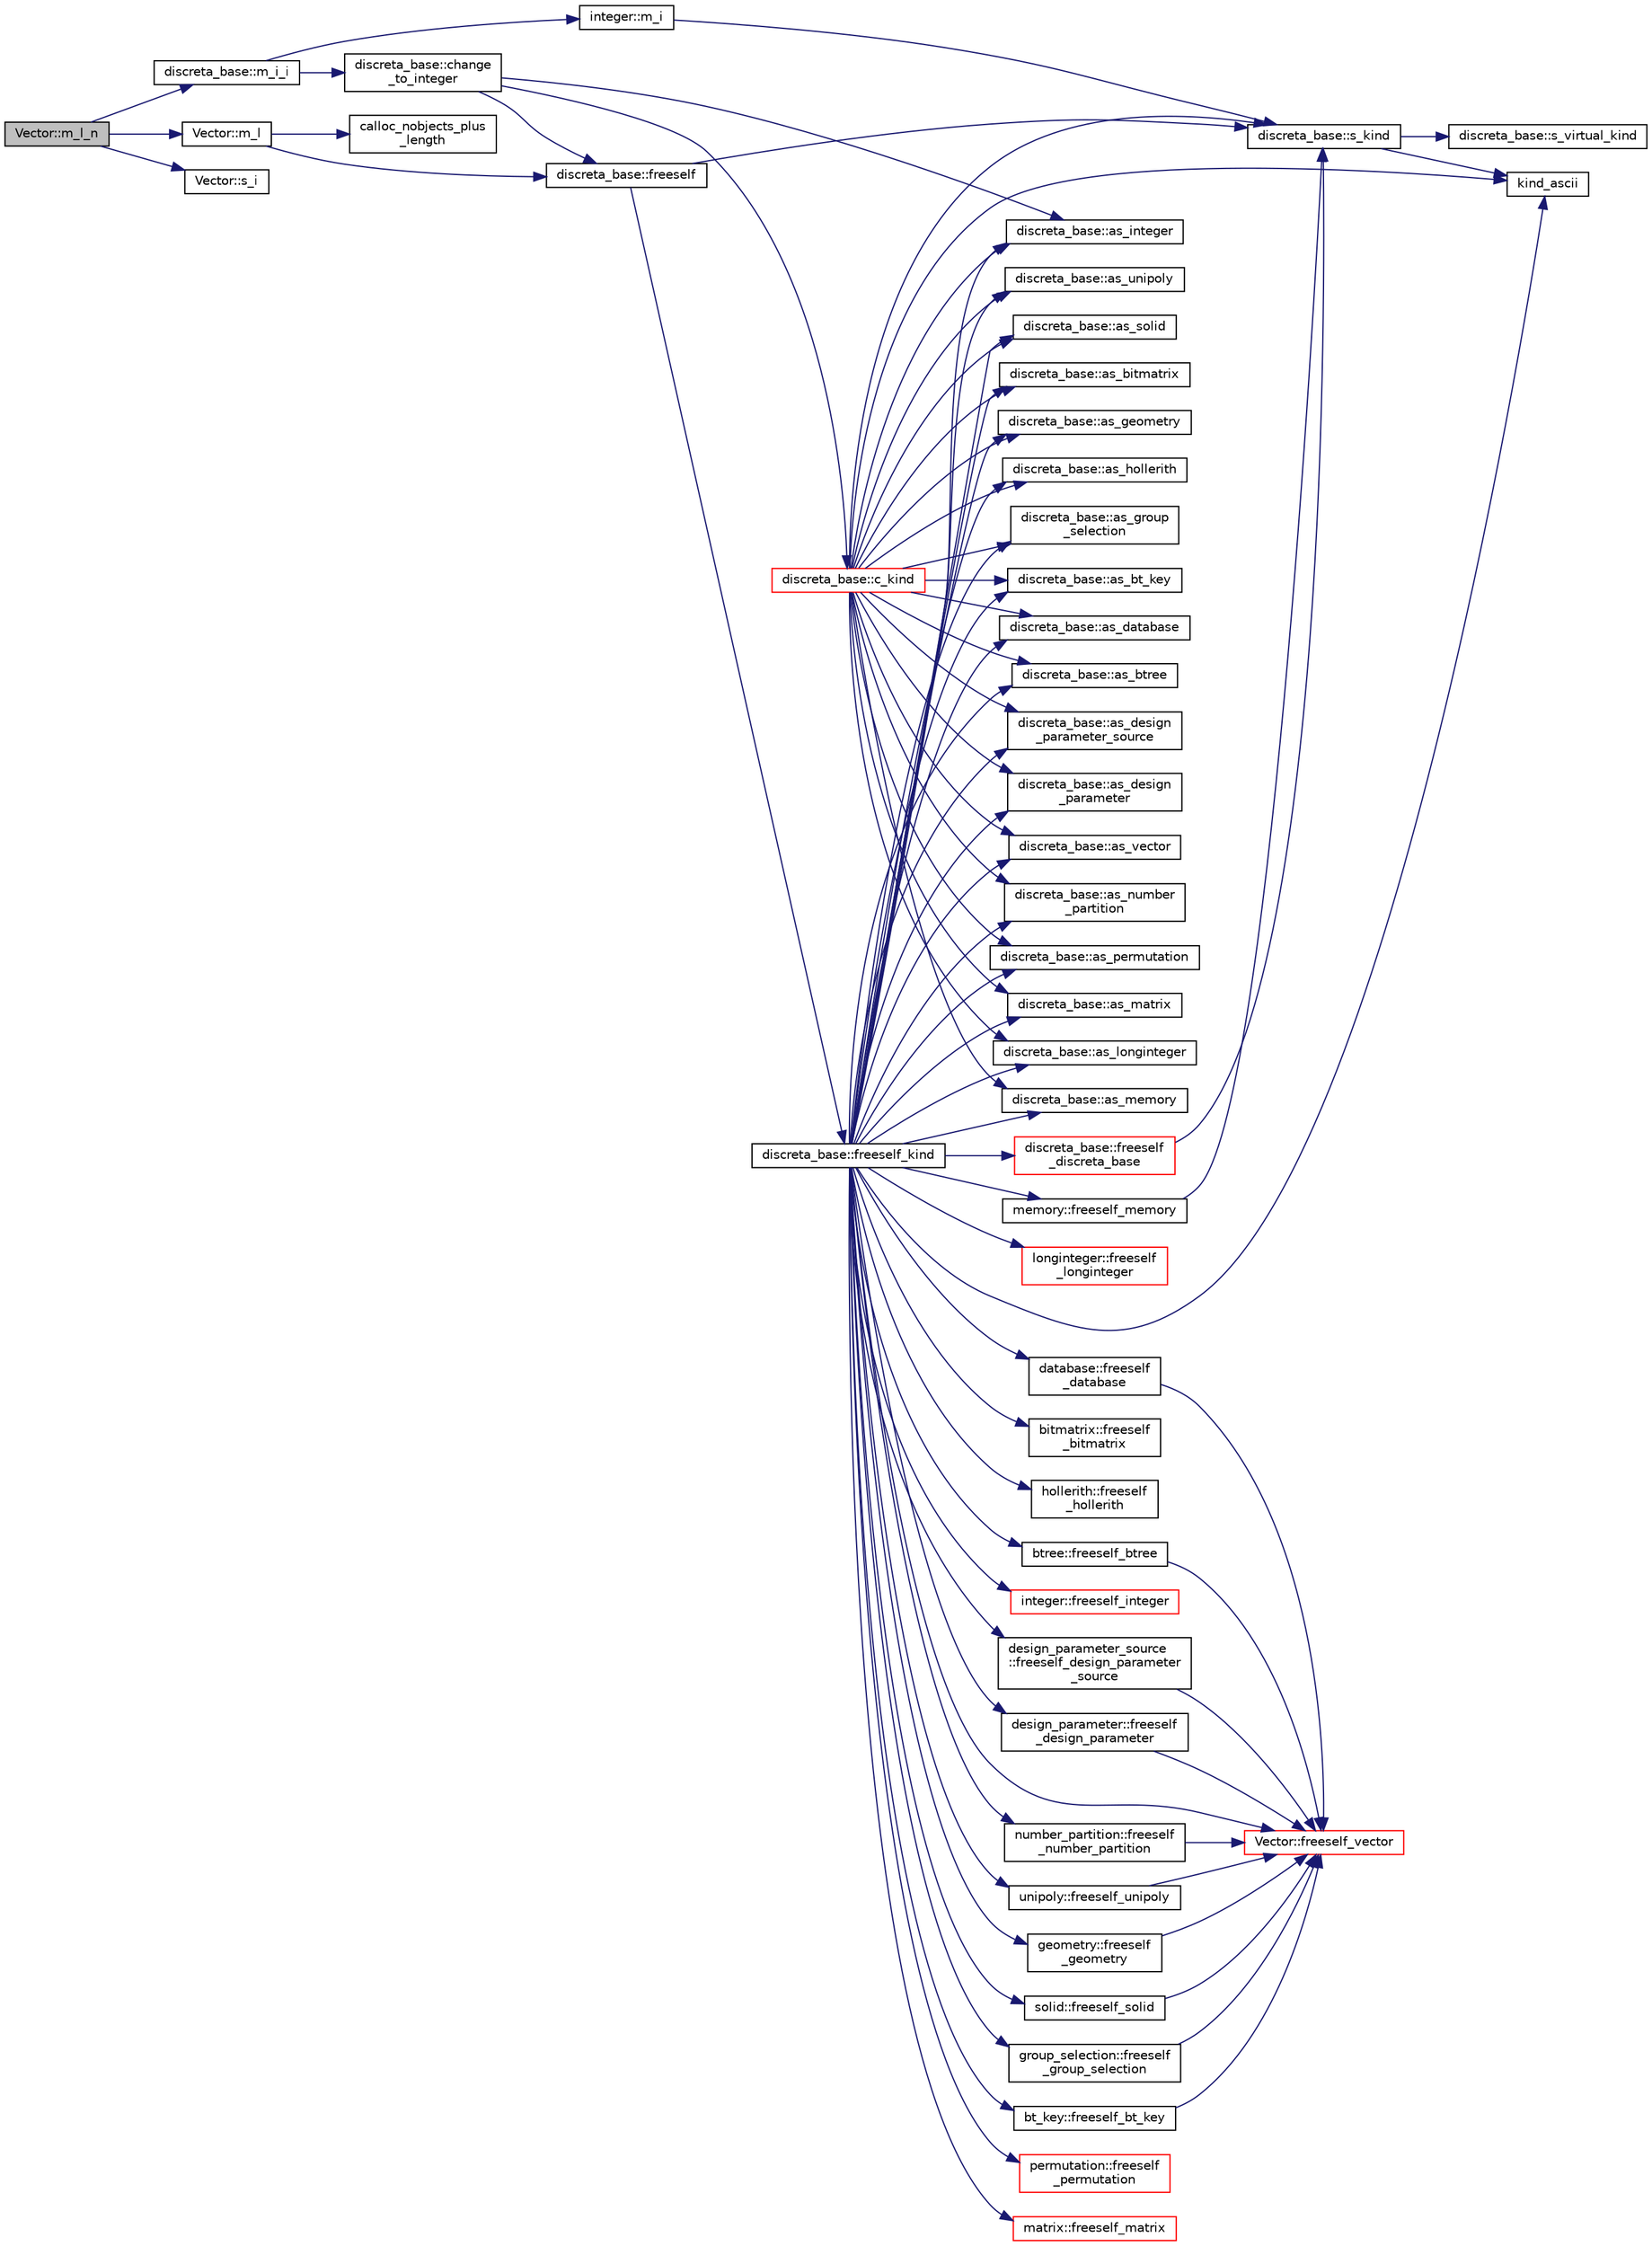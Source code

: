 digraph "Vector::m_l_n"
{
  edge [fontname="Helvetica",fontsize="10",labelfontname="Helvetica",labelfontsize="10"];
  node [fontname="Helvetica",fontsize="10",shape=record];
  rankdir="LR";
  Node3011 [label="Vector::m_l_n",height=0.2,width=0.4,color="black", fillcolor="grey75", style="filled", fontcolor="black"];
  Node3011 -> Node3012 [color="midnightblue",fontsize="10",style="solid",fontname="Helvetica"];
  Node3012 [label="Vector::m_l",height=0.2,width=0.4,color="black", fillcolor="white", style="filled",URL="$d5/db2/class_vector.html#a00f5520c2a6b4f5282a1a8bcf8ea74eb"];
  Node3012 -> Node3013 [color="midnightblue",fontsize="10",style="solid",fontname="Helvetica"];
  Node3013 [label="discreta_base::freeself",height=0.2,width=0.4,color="black", fillcolor="white", style="filled",URL="$d7/d71/classdiscreta__base.html#a9a3c9501a562293b5667c11b9174d6e5"];
  Node3013 -> Node3014 [color="midnightblue",fontsize="10",style="solid",fontname="Helvetica"];
  Node3014 [label="discreta_base::freeself_kind",height=0.2,width=0.4,color="black", fillcolor="white", style="filled",URL="$d7/d71/classdiscreta__base.html#a63a23ada2165b3838fab719ed458cec8"];
  Node3014 -> Node3015 [color="midnightblue",fontsize="10",style="solid",fontname="Helvetica"];
  Node3015 [label="discreta_base::freeself\l_discreta_base",height=0.2,width=0.4,color="red", fillcolor="white", style="filled",URL="$d7/d71/classdiscreta__base.html#a8b1ec2cee4566034441e066dc2c027db"];
  Node3015 -> Node3016 [color="midnightblue",fontsize="10",style="solid",fontname="Helvetica"];
  Node3016 [label="discreta_base::s_kind",height=0.2,width=0.4,color="black", fillcolor="white", style="filled",URL="$d7/d71/classdiscreta__base.html#a8a830025c74adbbc3362418a7c2ba157"];
  Node3016 -> Node3017 [color="midnightblue",fontsize="10",style="solid",fontname="Helvetica"];
  Node3017 [label="discreta_base::s_virtual_kind",height=0.2,width=0.4,color="black", fillcolor="white", style="filled",URL="$d7/d71/classdiscreta__base.html#a52778a6d6943a468be083d0785d418fb"];
  Node3016 -> Node3018 [color="midnightblue",fontsize="10",style="solid",fontname="Helvetica"];
  Node3018 [label="kind_ascii",height=0.2,width=0.4,color="black", fillcolor="white", style="filled",URL="$d9/d60/discreta_8h.html#ad0ce825a9f29bc6cec27e1b64cfe27bf"];
  Node3014 -> Node3022 [color="midnightblue",fontsize="10",style="solid",fontname="Helvetica"];
  Node3022 [label="discreta_base::as_integer",height=0.2,width=0.4,color="black", fillcolor="white", style="filled",URL="$d7/d71/classdiscreta__base.html#a00d7691eaf874fd283d942692fe8dd26"];
  Node3014 -> Node3023 [color="midnightblue",fontsize="10",style="solid",fontname="Helvetica"];
  Node3023 [label="integer::freeself_integer",height=0.2,width=0.4,color="red", fillcolor="white", style="filled",URL="$d0/de5/classinteger.html#a02eb557612c9db1820dd75a77151edc0"];
  Node3014 -> Node3024 [color="midnightblue",fontsize="10",style="solid",fontname="Helvetica"];
  Node3024 [label="discreta_base::as_vector",height=0.2,width=0.4,color="black", fillcolor="white", style="filled",URL="$d7/d71/classdiscreta__base.html#a7bdd6cae39c380b128ee9e17e42cf020"];
  Node3014 -> Node3025 [color="midnightblue",fontsize="10",style="solid",fontname="Helvetica"];
  Node3025 [label="Vector::freeself_vector",height=0.2,width=0.4,color="red", fillcolor="white", style="filled",URL="$d5/db2/class_vector.html#ad55c58937ca8fb342247a2c0fb572d20"];
  Node3014 -> Node3027 [color="midnightblue",fontsize="10",style="solid",fontname="Helvetica"];
  Node3027 [label="discreta_base::as_number\l_partition",height=0.2,width=0.4,color="black", fillcolor="white", style="filled",URL="$d7/d71/classdiscreta__base.html#a307aa09de0e925d46697707968ffab00"];
  Node3014 -> Node3028 [color="midnightblue",fontsize="10",style="solid",fontname="Helvetica"];
  Node3028 [label="number_partition::freeself\l_number_partition",height=0.2,width=0.4,color="black", fillcolor="white", style="filled",URL="$df/d50/classnumber__partition.html#aa74111c1c8cd218b654e7b7c1ca42eb5"];
  Node3028 -> Node3025 [color="midnightblue",fontsize="10",style="solid",fontname="Helvetica"];
  Node3014 -> Node3029 [color="midnightblue",fontsize="10",style="solid",fontname="Helvetica"];
  Node3029 [label="discreta_base::as_permutation",height=0.2,width=0.4,color="black", fillcolor="white", style="filled",URL="$d7/d71/classdiscreta__base.html#aa4e72f36a82984239b12ae831e131098"];
  Node3014 -> Node3030 [color="midnightblue",fontsize="10",style="solid",fontname="Helvetica"];
  Node3030 [label="permutation::freeself\l_permutation",height=0.2,width=0.4,color="red", fillcolor="white", style="filled",URL="$d0/d08/classpermutation.html#a1f86343fa765d71c976d79e5ce372c12"];
  Node3014 -> Node3031 [color="midnightblue",fontsize="10",style="solid",fontname="Helvetica"];
  Node3031 [label="discreta_base::as_matrix",height=0.2,width=0.4,color="black", fillcolor="white", style="filled",URL="$d7/d71/classdiscreta__base.html#ae4d7f56d917a4707b838fbffde6467ff"];
  Node3014 -> Node3032 [color="midnightblue",fontsize="10",style="solid",fontname="Helvetica"];
  Node3032 [label="matrix::freeself_matrix",height=0.2,width=0.4,color="red", fillcolor="white", style="filled",URL="$d1/d8d/classmatrix.html#ab47d61820499f35c15bf82fb6a3b9bd1"];
  Node3014 -> Node3034 [color="midnightblue",fontsize="10",style="solid",fontname="Helvetica"];
  Node3034 [label="discreta_base::as_longinteger",height=0.2,width=0.4,color="black", fillcolor="white", style="filled",URL="$d7/d71/classdiscreta__base.html#a20a094639eb711b10c8694c51937f7cd"];
  Node3014 -> Node3035 [color="midnightblue",fontsize="10",style="solid",fontname="Helvetica"];
  Node3035 [label="longinteger::freeself\l_longinteger",height=0.2,width=0.4,color="red", fillcolor="white", style="filled",URL="$d3/d71/classlonginteger.html#a82006f4b7c6bf897de0387497e16c219"];
  Node3014 -> Node3037 [color="midnightblue",fontsize="10",style="solid",fontname="Helvetica"];
  Node3037 [label="discreta_base::as_memory",height=0.2,width=0.4,color="black", fillcolor="white", style="filled",URL="$d7/d71/classdiscreta__base.html#ad94b2d7dce0cd4fa22db57f6e79c4bd2"];
  Node3014 -> Node3038 [color="midnightblue",fontsize="10",style="solid",fontname="Helvetica"];
  Node3038 [label="memory::freeself_memory",height=0.2,width=0.4,color="black", fillcolor="white", style="filled",URL="$d8/d99/classmemory.html#a19366f9105d79a0e818cc19255d7ef4f"];
  Node3038 -> Node3016 [color="midnightblue",fontsize="10",style="solid",fontname="Helvetica"];
  Node3014 -> Node3039 [color="midnightblue",fontsize="10",style="solid",fontname="Helvetica"];
  Node3039 [label="discreta_base::as_unipoly",height=0.2,width=0.4,color="black", fillcolor="white", style="filled",URL="$d7/d71/classdiscreta__base.html#ad50d8027f039fe5c2478cddb243adc9d"];
  Node3014 -> Node3040 [color="midnightblue",fontsize="10",style="solid",fontname="Helvetica"];
  Node3040 [label="unipoly::freeself_unipoly",height=0.2,width=0.4,color="black", fillcolor="white", style="filled",URL="$d1/d89/classunipoly.html#aad315db6c6adb555a0c63877aab7d27e"];
  Node3040 -> Node3025 [color="midnightblue",fontsize="10",style="solid",fontname="Helvetica"];
  Node3014 -> Node3041 [color="midnightblue",fontsize="10",style="solid",fontname="Helvetica"];
  Node3041 [label="discreta_base::as_solid",height=0.2,width=0.4,color="black", fillcolor="white", style="filled",URL="$d7/d71/classdiscreta__base.html#a1fc5f2b85ec97ab0a69dd64903c970a5"];
  Node3014 -> Node3042 [color="midnightblue",fontsize="10",style="solid",fontname="Helvetica"];
  Node3042 [label="solid::freeself_solid",height=0.2,width=0.4,color="black", fillcolor="white", style="filled",URL="$d8/def/classsolid.html#a84c2f0abd7b24b1cf2ccefa9c99567fe"];
  Node3042 -> Node3025 [color="midnightblue",fontsize="10",style="solid",fontname="Helvetica"];
  Node3014 -> Node3043 [color="midnightblue",fontsize="10",style="solid",fontname="Helvetica"];
  Node3043 [label="discreta_base::as_bitmatrix",height=0.2,width=0.4,color="black", fillcolor="white", style="filled",URL="$d7/d71/classdiscreta__base.html#a071ad54ea8ef6c9d1d15f532e5a76df6"];
  Node3014 -> Node3044 [color="midnightblue",fontsize="10",style="solid",fontname="Helvetica"];
  Node3044 [label="bitmatrix::freeself\l_bitmatrix",height=0.2,width=0.4,color="black", fillcolor="white", style="filled",URL="$de/dc8/classbitmatrix.html#a4b84eed56a244df63819eae6b7ba1eff"];
  Node3014 -> Node3045 [color="midnightblue",fontsize="10",style="solid",fontname="Helvetica"];
  Node3045 [label="discreta_base::as_geometry",height=0.2,width=0.4,color="black", fillcolor="white", style="filled",URL="$d7/d71/classdiscreta__base.html#a38fc7b4cdd830703e9d87354b79bc5c8"];
  Node3014 -> Node3046 [color="midnightblue",fontsize="10",style="solid",fontname="Helvetica"];
  Node3046 [label="geometry::freeself\l_geometry",height=0.2,width=0.4,color="black", fillcolor="white", style="filled",URL="$da/d44/classgeometry.html#a504b1b52d24b4ae00d9fd0b7838b57e6"];
  Node3046 -> Node3025 [color="midnightblue",fontsize="10",style="solid",fontname="Helvetica"];
  Node3014 -> Node3047 [color="midnightblue",fontsize="10",style="solid",fontname="Helvetica"];
  Node3047 [label="discreta_base::as_hollerith",height=0.2,width=0.4,color="black", fillcolor="white", style="filled",URL="$d7/d71/classdiscreta__base.html#a3e66f82711f314710107e2f29e589690"];
  Node3014 -> Node3048 [color="midnightblue",fontsize="10",style="solid",fontname="Helvetica"];
  Node3048 [label="hollerith::freeself\l_hollerith",height=0.2,width=0.4,color="black", fillcolor="white", style="filled",URL="$d8/d99/classhollerith.html#a240d1b30780c9e09323d0b3ad5e2d1f7"];
  Node3014 -> Node3049 [color="midnightblue",fontsize="10",style="solid",fontname="Helvetica"];
  Node3049 [label="discreta_base::as_group\l_selection",height=0.2,width=0.4,color="black", fillcolor="white", style="filled",URL="$d7/d71/classdiscreta__base.html#aae1bac4883c567718bef9fb610abbdc8"];
  Node3014 -> Node3050 [color="midnightblue",fontsize="10",style="solid",fontname="Helvetica"];
  Node3050 [label="group_selection::freeself\l_group_selection",height=0.2,width=0.4,color="black", fillcolor="white", style="filled",URL="$d6/db0/classgroup__selection.html#a778b1a466858bf7f90516eeba1795798"];
  Node3050 -> Node3025 [color="midnightblue",fontsize="10",style="solid",fontname="Helvetica"];
  Node3014 -> Node3051 [color="midnightblue",fontsize="10",style="solid",fontname="Helvetica"];
  Node3051 [label="discreta_base::as_bt_key",height=0.2,width=0.4,color="black", fillcolor="white", style="filled",URL="$d7/d71/classdiscreta__base.html#a2734c6e08dca17cf6588bd5064ec1b9f"];
  Node3014 -> Node3052 [color="midnightblue",fontsize="10",style="solid",fontname="Helvetica"];
  Node3052 [label="bt_key::freeself_bt_key",height=0.2,width=0.4,color="black", fillcolor="white", style="filled",URL="$d1/de5/classbt__key.html#aad1f5a9b943d3ae072f1d09a9bb126c6"];
  Node3052 -> Node3025 [color="midnightblue",fontsize="10",style="solid",fontname="Helvetica"];
  Node3014 -> Node3053 [color="midnightblue",fontsize="10",style="solid",fontname="Helvetica"];
  Node3053 [label="discreta_base::as_database",height=0.2,width=0.4,color="black", fillcolor="white", style="filled",URL="$d7/d71/classdiscreta__base.html#ab055d39d58210a2b03ba3d33703b09a9"];
  Node3014 -> Node3054 [color="midnightblue",fontsize="10",style="solid",fontname="Helvetica"];
  Node3054 [label="database::freeself\l_database",height=0.2,width=0.4,color="black", fillcolor="white", style="filled",URL="$db/d72/classdatabase.html#a4dc263211f9b364e4fa733c8cf53e066"];
  Node3054 -> Node3025 [color="midnightblue",fontsize="10",style="solid",fontname="Helvetica"];
  Node3014 -> Node3055 [color="midnightblue",fontsize="10",style="solid",fontname="Helvetica"];
  Node3055 [label="discreta_base::as_btree",height=0.2,width=0.4,color="black", fillcolor="white", style="filled",URL="$d7/d71/classdiscreta__base.html#a78e76674cef2ec113c17989c11288778"];
  Node3014 -> Node3056 [color="midnightblue",fontsize="10",style="solid",fontname="Helvetica"];
  Node3056 [label="btree::freeself_btree",height=0.2,width=0.4,color="black", fillcolor="white", style="filled",URL="$dd/db0/classbtree.html#af866a69c5f887781efdcd491d71f2c28"];
  Node3056 -> Node3025 [color="midnightblue",fontsize="10",style="solid",fontname="Helvetica"];
  Node3014 -> Node3057 [color="midnightblue",fontsize="10",style="solid",fontname="Helvetica"];
  Node3057 [label="discreta_base::as_design\l_parameter_source",height=0.2,width=0.4,color="black", fillcolor="white", style="filled",URL="$d7/d71/classdiscreta__base.html#a59cbf837c6582ded5bc586265d13d81a"];
  Node3014 -> Node3058 [color="midnightblue",fontsize="10",style="solid",fontname="Helvetica"];
  Node3058 [label="design_parameter_source\l::freeself_design_parameter\l_source",height=0.2,width=0.4,color="black", fillcolor="white", style="filled",URL="$df/d4b/classdesign__parameter__source.html#a61e751fbde5330ede70525d4953bbc79"];
  Node3058 -> Node3025 [color="midnightblue",fontsize="10",style="solid",fontname="Helvetica"];
  Node3014 -> Node3059 [color="midnightblue",fontsize="10",style="solid",fontname="Helvetica"];
  Node3059 [label="discreta_base::as_design\l_parameter",height=0.2,width=0.4,color="black", fillcolor="white", style="filled",URL="$d7/d71/classdiscreta__base.html#aab24ff38ea1c5471ab3de42e014d0f2a"];
  Node3014 -> Node3060 [color="midnightblue",fontsize="10",style="solid",fontname="Helvetica"];
  Node3060 [label="design_parameter::freeself\l_design_parameter",height=0.2,width=0.4,color="black", fillcolor="white", style="filled",URL="$da/d94/classdesign__parameter.html#a0e7274960527530080b673a9d9e53fed"];
  Node3060 -> Node3025 [color="midnightblue",fontsize="10",style="solid",fontname="Helvetica"];
  Node3014 -> Node3018 [color="midnightblue",fontsize="10",style="solid",fontname="Helvetica"];
  Node3013 -> Node3016 [color="midnightblue",fontsize="10",style="solid",fontname="Helvetica"];
  Node3012 -> Node3061 [color="midnightblue",fontsize="10",style="solid",fontname="Helvetica"];
  Node3061 [label="calloc_nobjects_plus\l_length",height=0.2,width=0.4,color="black", fillcolor="white", style="filled",URL="$d9/d60/discreta_8h.html#a71599d54c8c17dfa065a363f5cdd0aa4"];
  Node3011 -> Node3062 [color="midnightblue",fontsize="10",style="solid",fontname="Helvetica"];
  Node3062 [label="Vector::s_i",height=0.2,width=0.4,color="black", fillcolor="white", style="filled",URL="$d5/db2/class_vector.html#a1c4fe1752523df8119f70dd550244871"];
  Node3011 -> Node3063 [color="midnightblue",fontsize="10",style="solid",fontname="Helvetica"];
  Node3063 [label="discreta_base::m_i_i",height=0.2,width=0.4,color="black", fillcolor="white", style="filled",URL="$d7/d71/classdiscreta__base.html#aa231464a9d4bc233f66608021c9ad997"];
  Node3063 -> Node3064 [color="midnightblue",fontsize="10",style="solid",fontname="Helvetica"];
  Node3064 [label="discreta_base::change\l_to_integer",height=0.2,width=0.4,color="black", fillcolor="white", style="filled",URL="$d7/d71/classdiscreta__base.html#a58a5a5bd8f8e6f2dd7b4483b66dc7bb9"];
  Node3064 -> Node3013 [color="midnightblue",fontsize="10",style="solid",fontname="Helvetica"];
  Node3064 -> Node3065 [color="midnightblue",fontsize="10",style="solid",fontname="Helvetica"];
  Node3065 [label="discreta_base::c_kind",height=0.2,width=0.4,color="red", fillcolor="white", style="filled",URL="$d7/d71/classdiscreta__base.html#adc2ff61589c2d083688e7a43f333cb62"];
  Node3065 -> Node3022 [color="midnightblue",fontsize="10",style="solid",fontname="Helvetica"];
  Node3065 -> Node3024 [color="midnightblue",fontsize="10",style="solid",fontname="Helvetica"];
  Node3065 -> Node3027 [color="midnightblue",fontsize="10",style="solid",fontname="Helvetica"];
  Node3065 -> Node3029 [color="midnightblue",fontsize="10",style="solid",fontname="Helvetica"];
  Node3065 -> Node3031 [color="midnightblue",fontsize="10",style="solid",fontname="Helvetica"];
  Node3065 -> Node3034 [color="midnightblue",fontsize="10",style="solid",fontname="Helvetica"];
  Node3065 -> Node3037 [color="midnightblue",fontsize="10",style="solid",fontname="Helvetica"];
  Node3065 -> Node3039 [color="midnightblue",fontsize="10",style="solid",fontname="Helvetica"];
  Node3065 -> Node3041 [color="midnightblue",fontsize="10",style="solid",fontname="Helvetica"];
  Node3065 -> Node3043 [color="midnightblue",fontsize="10",style="solid",fontname="Helvetica"];
  Node3065 -> Node3045 [color="midnightblue",fontsize="10",style="solid",fontname="Helvetica"];
  Node3065 -> Node3047 [color="midnightblue",fontsize="10",style="solid",fontname="Helvetica"];
  Node3065 -> Node3049 [color="midnightblue",fontsize="10",style="solid",fontname="Helvetica"];
  Node3065 -> Node3051 [color="midnightblue",fontsize="10",style="solid",fontname="Helvetica"];
  Node3065 -> Node3053 [color="midnightblue",fontsize="10",style="solid",fontname="Helvetica"];
  Node3065 -> Node3055 [color="midnightblue",fontsize="10",style="solid",fontname="Helvetica"];
  Node3065 -> Node3057 [color="midnightblue",fontsize="10",style="solid",fontname="Helvetica"];
  Node3065 -> Node3059 [color="midnightblue",fontsize="10",style="solid",fontname="Helvetica"];
  Node3065 -> Node3018 [color="midnightblue",fontsize="10",style="solid",fontname="Helvetica"];
  Node3065 -> Node3016 [color="midnightblue",fontsize="10",style="solid",fontname="Helvetica"];
  Node3064 -> Node3022 [color="midnightblue",fontsize="10",style="solid",fontname="Helvetica"];
  Node3063 -> Node3087 [color="midnightblue",fontsize="10",style="solid",fontname="Helvetica"];
  Node3087 [label="integer::m_i",height=0.2,width=0.4,color="black", fillcolor="white", style="filled",URL="$d0/de5/classinteger.html#a869091f0a0f35f5354c8c4a70250e8a9"];
  Node3087 -> Node3016 [color="midnightblue",fontsize="10",style="solid",fontname="Helvetica"];
}
